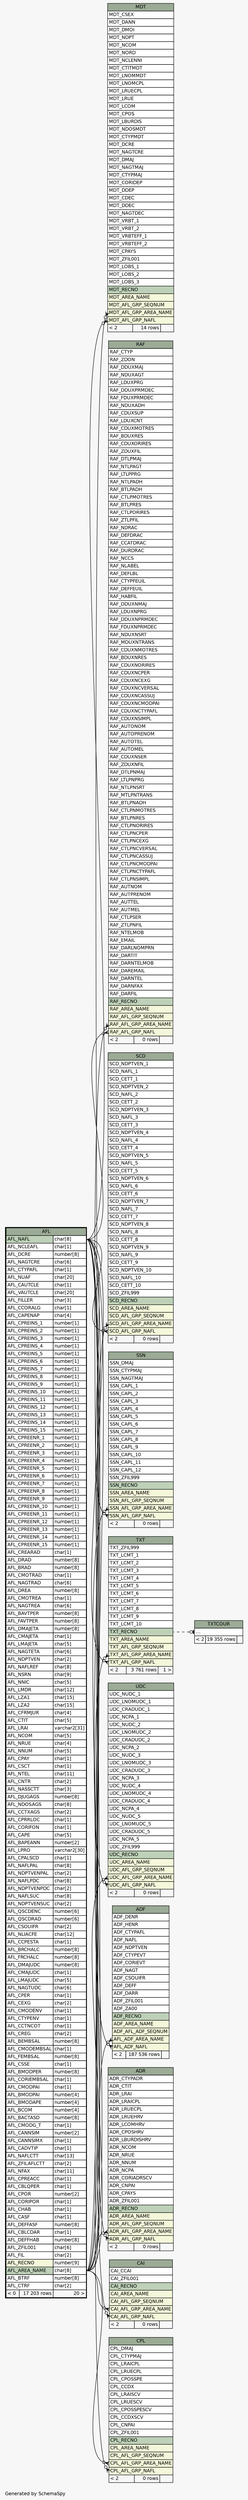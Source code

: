 // dot 2.38.0 on Windows 7 6.1
// SchemaSpy rev 590
digraph "impliedTwoDegreesRelationshipsDiagram" {
  graph [
    rankdir="RL"
    bgcolor="#f7f7f7"
    label="\nGenerated by SchemaSpy"
    labeljust="l"
    nodesep="0.18"
    ranksep="0.46"
    fontname="Helvetica"
    fontsize="11"
  ];
  node [
    fontname="Helvetica"
    fontsize="11"
    shape="plaintext"
  ];
  edge [
    arrowsize="0.8"
  ];
  "ADF":"AFL_ADF_AREA_NAME":w -> "AFL":"AFL_AREA_NAME.type":e [arrowhead=none dir=back arrowtail=crowodot];
  "ADF":"AFL_ADF_NAFL":w -> "AFL":"AFL_NAFL.type":e [arrowhead=none dir=back arrowtail=crowodot];
  "ADR":"ADR_AFL_GRP_AREA_NAME":w -> "AFL":"AFL_AREA_NAME.type":e [arrowhead=none dir=back arrowtail=crowodot];
  "ADR":"ADR_AFL_GRP_NAFL":w -> "AFL":"AFL_NAFL.type":e [arrowhead=none dir=back arrowtail=crowodot];
  "CAI":"CAI_AFL_GRP_AREA_NAME":w -> "AFL":"AFL_AREA_NAME.type":e [arrowhead=none dir=back arrowtail=crowodot];
  "CAI":"CAI_AFL_GRP_NAFL":w -> "AFL":"AFL_NAFL.type":e [arrowhead=none dir=back arrowtail=crowodot];
  "CPL":"CPL_AFL_GRP_AREA_NAME":w -> "AFL":"AFL_AREA_NAME.type":e [arrowhead=none dir=back arrowtail=crowodot];
  "CPL":"CPL_AFL_GRP_NAFL":w -> "AFL":"AFL_NAFL.type":e [arrowhead=none dir=back arrowtail=crowodot];
  "MDT":"MDT_AFL_GRP_AREA_NAME":w -> "AFL":"AFL_AREA_NAME.type":e [arrowhead=none dir=back arrowtail=crowodot];
  "MDT":"MDT_AFL_GRP_NAFL":w -> "AFL":"AFL_NAFL.type":e [arrowhead=none dir=back arrowtail=crowodot];
  "RAF":"RAF_AFL_GRP_AREA_NAME":w -> "AFL":"AFL_AREA_NAME.type":e [arrowhead=none dir=back arrowtail=crowodot];
  "RAF":"RAF_AFL_GRP_NAFL":w -> "AFL":"AFL_NAFL.type":e [arrowhead=none dir=back arrowtail=crowodot];
  "SCD":"SCD_AFL_GRP_AREA_NAME":w -> "AFL":"AFL_AREA_NAME.type":e [arrowhead=none dir=back arrowtail=crowodot];
  "SCD":"SCD_AFL_GRP_NAFL":w -> "AFL":"AFL_NAFL.type":e [arrowhead=none dir=back arrowtail=crowodot];
  "SSN":"SSN_AFL_GRP_AREA_NAME":w -> "AFL":"AFL_AREA_NAME.type":e [arrowhead=none dir=back arrowtail=crowodot];
  "SSN":"SSN_AFL_GRP_NAFL":w -> "AFL":"AFL_NAFL.type":e [arrowhead=none dir=back arrowtail=crowodot];
  "TXT":"TXT_AFL_GRP_AREA_NAME":w -> "AFL":"AFL_AREA_NAME.type":e [arrowhead=none dir=back arrowtail=crowodot];
  "TXT":"TXT_AFL_GRP_NAFL":w -> "AFL":"AFL_NAFL.type":e [arrowhead=none dir=back arrowtail=crowodot];
  "TXTCOUR":"elipses":w -> "TXT":"TXT_RECNO":e [arrowhead=none dir=back arrowtail=teeodot style=dashed];
  "UDC":"UDC_AFL_GRP_AREA_NAME":w -> "AFL":"AFL_AREA_NAME.type":e [arrowhead=none dir=back arrowtail=crowodot];
  "UDC":"UDC_AFL_GRP_NAFL":w -> "AFL":"AFL_NAFL.type":e [arrowhead=none dir=back arrowtail=crowodot];
  "ADF" [
    label=<
    <TABLE BORDER="0" CELLBORDER="1" CELLSPACING="0" BGCOLOR="#ffffff">
      <TR><TD COLSPAN="3" BGCOLOR="#9bab96" ALIGN="CENTER">ADF</TD></TR>
      <TR><TD PORT="ADF_DENR" COLSPAN="3" ALIGN="LEFT">ADF_DENR</TD></TR>
      <TR><TD PORT="ADF_HENR" COLSPAN="3" ALIGN="LEFT">ADF_HENR</TD></TR>
      <TR><TD PORT="ADF_CTYPAFL" COLSPAN="3" ALIGN="LEFT">ADF_CTYPAFL</TD></TR>
      <TR><TD PORT="ADF_NAFL" COLSPAN="3" ALIGN="LEFT">ADF_NAFL</TD></TR>
      <TR><TD PORT="ADF_NDPTVEN" COLSPAN="3" ALIGN="LEFT">ADF_NDPTVEN</TD></TR>
      <TR><TD PORT="ADF_CTYPEVT" COLSPAN="3" ALIGN="LEFT">ADF_CTYPEVT</TD></TR>
      <TR><TD PORT="ADF_CORIEVT" COLSPAN="3" ALIGN="LEFT">ADF_CORIEVT</TD></TR>
      <TR><TD PORT="ADF_NAGT" COLSPAN="3" ALIGN="LEFT">ADF_NAGT</TD></TR>
      <TR><TD PORT="ADF_CSOUIFR" COLSPAN="3" ALIGN="LEFT">ADF_CSOUIFR</TD></TR>
      <TR><TD PORT="ADF_DEFF" COLSPAN="3" ALIGN="LEFT">ADF_DEFF</TD></TR>
      <TR><TD PORT="ADF_DARR" COLSPAN="3" ALIGN="LEFT">ADF_DARR</TD></TR>
      <TR><TD PORT="ADF_ZFIL001" COLSPAN="3" ALIGN="LEFT">ADF_ZFIL001</TD></TR>
      <TR><TD PORT="ADF_ZA00" COLSPAN="3" ALIGN="LEFT">ADF_ZA00</TD></TR>
      <TR><TD PORT="ADF_RECNO" COLSPAN="3" BGCOLOR="#bed1b8" ALIGN="LEFT">ADF_RECNO</TD></TR>
      <TR><TD PORT="ADF_AREA_NAME" COLSPAN="3" BGCOLOR="#f4f7da" ALIGN="LEFT">ADF_AREA_NAME</TD></TR>
      <TR><TD PORT="ADF_AFL_ADF_SEQNUM" COLSPAN="3" BGCOLOR="#f4f7da" ALIGN="LEFT">ADF_AFL_ADF_SEQNUM</TD></TR>
      <TR><TD PORT="AFL_ADF_AREA_NAME" COLSPAN="3" BGCOLOR="#f4f7da" ALIGN="LEFT">AFL_ADF_AREA_NAME</TD></TR>
      <TR><TD PORT="AFL_ADF_NAFL" COLSPAN="3" BGCOLOR="#f4f7da" ALIGN="LEFT">AFL_ADF_NAFL</TD></TR>
      <TR><TD ALIGN="LEFT" BGCOLOR="#f7f7f7">&lt; 2</TD><TD ALIGN="RIGHT" BGCOLOR="#f7f7f7">187 536 rows</TD><TD ALIGN="RIGHT" BGCOLOR="#f7f7f7">  </TD></TR>
    </TABLE>>
    URL="ADF.html"
    tooltip="ADF"
  ];
  "ADR" [
    label=<
    <TABLE BORDER="0" CELLBORDER="1" CELLSPACING="0" BGCOLOR="#ffffff">
      <TR><TD COLSPAN="3" BGCOLOR="#9bab96" ALIGN="CENTER">ADR</TD></TR>
      <TR><TD PORT="ADR_CTYPADR" COLSPAN="3" ALIGN="LEFT">ADR_CTYPADR</TD></TR>
      <TR><TD PORT="ADR_CTIT" COLSPAN="3" ALIGN="LEFT">ADR_CTIT</TD></TR>
      <TR><TD PORT="ADR_LRAI" COLSPAN="3" ALIGN="LEFT">ADR_LRAI</TD></TR>
      <TR><TD PORT="ADR_LRAICPL" COLSPAN="3" ALIGN="LEFT">ADR_LRAICPL</TD></TR>
      <TR><TD PORT="ADR_LRUECPL" COLSPAN="3" ALIGN="LEFT">ADR_LRUECPL</TD></TR>
      <TR><TD PORT="ADR_LRUEHRV" COLSPAN="3" ALIGN="LEFT">ADR_LRUEHRV</TD></TR>
      <TR><TD PORT="ADR_LCOMHRV" COLSPAN="3" ALIGN="LEFT">ADR_LCOMHRV</TD></TR>
      <TR><TD PORT="ADR_CPOSHRV" COLSPAN="3" ALIGN="LEFT">ADR_CPOSHRV</TD></TR>
      <TR><TD PORT="ADR_LBURDISHRV" COLSPAN="3" ALIGN="LEFT">ADR_LBURDISHRV</TD></TR>
      <TR><TD PORT="ADR_NCOM" COLSPAN="3" ALIGN="LEFT">ADR_NCOM</TD></TR>
      <TR><TD PORT="ADR_NRUE" COLSPAN="3" ALIGN="LEFT">ADR_NRUE</TD></TR>
      <TR><TD PORT="ADR_NNUM" COLSPAN="3" ALIGN="LEFT">ADR_NNUM</TD></TR>
      <TR><TD PORT="ADR_NCPA" COLSPAN="3" ALIGN="LEFT">ADR_NCPA</TD></TR>
      <TR><TD PORT="ADR_CORIADRSCV" COLSPAN="3" ALIGN="LEFT">ADR_CORIADRSCV</TD></TR>
      <TR><TD PORT="ADR_CNPAI" COLSPAN="3" ALIGN="LEFT">ADR_CNPAI</TD></TR>
      <TR><TD PORT="ADR_CPAYS" COLSPAN="3" ALIGN="LEFT">ADR_CPAYS</TD></TR>
      <TR><TD PORT="ADR_ZFIL001" COLSPAN="3" ALIGN="LEFT">ADR_ZFIL001</TD></TR>
      <TR><TD PORT="ADR_RECNO" COLSPAN="3" BGCOLOR="#bed1b8" ALIGN="LEFT">ADR_RECNO</TD></TR>
      <TR><TD PORT="ADR_AREA_NAME" COLSPAN="3" BGCOLOR="#f4f7da" ALIGN="LEFT">ADR_AREA_NAME</TD></TR>
      <TR><TD PORT="ADR_AFL_GRP_SEQNUM" COLSPAN="3" BGCOLOR="#f4f7da" ALIGN="LEFT">ADR_AFL_GRP_SEQNUM</TD></TR>
      <TR><TD PORT="ADR_AFL_GRP_AREA_NAME" COLSPAN="3" BGCOLOR="#f4f7da" ALIGN="LEFT">ADR_AFL_GRP_AREA_NAME</TD></TR>
      <TR><TD PORT="ADR_AFL_GRP_NAFL" COLSPAN="3" BGCOLOR="#f4f7da" ALIGN="LEFT">ADR_AFL_GRP_NAFL</TD></TR>
      <TR><TD ALIGN="LEFT" BGCOLOR="#f7f7f7">&lt; 2</TD><TD ALIGN="RIGHT" BGCOLOR="#f7f7f7">0 rows</TD><TD ALIGN="RIGHT" BGCOLOR="#f7f7f7">  </TD></TR>
    </TABLE>>
    URL="ADR.html"
    tooltip="ADR"
  ];
  "AFL" [
    label=<
    <TABLE BORDER="2" CELLBORDER="1" CELLSPACING="0" BGCOLOR="#ffffff">
      <TR><TD COLSPAN="3" BGCOLOR="#9bab96" ALIGN="CENTER">AFL</TD></TR>
      <TR><TD PORT="AFL_NAFL" COLSPAN="2" BGCOLOR="#bed1b8" ALIGN="LEFT">AFL_NAFL</TD><TD PORT="AFL_NAFL.type" ALIGN="LEFT">char[8]</TD></TR>
      <TR><TD PORT="AFL_NCLEAFL" COLSPAN="2" ALIGN="LEFT">AFL_NCLEAFL</TD><TD PORT="AFL_NCLEAFL.type" ALIGN="LEFT">char[1]</TD></TR>
      <TR><TD PORT="AFL_DCRE" COLSPAN="2" ALIGN="LEFT">AFL_DCRE</TD><TD PORT="AFL_DCRE.type" ALIGN="LEFT">number[8]</TD></TR>
      <TR><TD PORT="AFL_NAGTCRE" COLSPAN="2" ALIGN="LEFT">AFL_NAGTCRE</TD><TD PORT="AFL_NAGTCRE.type" ALIGN="LEFT">char[6]</TD></TR>
      <TR><TD PORT="AFL_CTYPAFL" COLSPAN="2" ALIGN="LEFT">AFL_CTYPAFL</TD><TD PORT="AFL_CTYPAFL.type" ALIGN="LEFT">char[1]</TD></TR>
      <TR><TD PORT="AFL_NUAF" COLSPAN="2" ALIGN="LEFT">AFL_NUAF</TD><TD PORT="AFL_NUAF.type" ALIGN="LEFT">char[20]</TD></TR>
      <TR><TD PORT="AFL_CAUTCLE" COLSPAN="2" ALIGN="LEFT">AFL_CAUTCLE</TD><TD PORT="AFL_CAUTCLE.type" ALIGN="LEFT">char[1]</TD></TR>
      <TR><TD PORT="AFL_VAUTCLE" COLSPAN="2" ALIGN="LEFT">AFL_VAUTCLE</TD><TD PORT="AFL_VAUTCLE.type" ALIGN="LEFT">char[20]</TD></TR>
      <TR><TD PORT="AFL_FILLER" COLSPAN="2" ALIGN="LEFT">AFL_FILLER</TD><TD PORT="AFL_FILLER.type" ALIGN="LEFT">char[3]</TD></TR>
      <TR><TD PORT="AFL_CCORALG" COLSPAN="2" ALIGN="LEFT">AFL_CCORALG</TD><TD PORT="AFL_CCORALG.type" ALIGN="LEFT">char[1]</TD></TR>
      <TR><TD PORT="AFL_CAPENAP" COLSPAN="2" ALIGN="LEFT">AFL_CAPENAP</TD><TD PORT="AFL_CAPENAP.type" ALIGN="LEFT">char[4]</TD></TR>
      <TR><TD PORT="AFL_CPREINS_1" COLSPAN="2" ALIGN="LEFT">AFL_CPREINS_1</TD><TD PORT="AFL_CPREINS_1.type" ALIGN="LEFT">number[1]</TD></TR>
      <TR><TD PORT="AFL_CPREINS_2" COLSPAN="2" ALIGN="LEFT">AFL_CPREINS_2</TD><TD PORT="AFL_CPREINS_2.type" ALIGN="LEFT">number[1]</TD></TR>
      <TR><TD PORT="AFL_CPREINS_3" COLSPAN="2" ALIGN="LEFT">AFL_CPREINS_3</TD><TD PORT="AFL_CPREINS_3.type" ALIGN="LEFT">number[1]</TD></TR>
      <TR><TD PORT="AFL_CPREINS_4" COLSPAN="2" ALIGN="LEFT">AFL_CPREINS_4</TD><TD PORT="AFL_CPREINS_4.type" ALIGN="LEFT">number[1]</TD></TR>
      <TR><TD PORT="AFL_CPREINS_5" COLSPAN="2" ALIGN="LEFT">AFL_CPREINS_5</TD><TD PORT="AFL_CPREINS_5.type" ALIGN="LEFT">number[1]</TD></TR>
      <TR><TD PORT="AFL_CPREINS_6" COLSPAN="2" ALIGN="LEFT">AFL_CPREINS_6</TD><TD PORT="AFL_CPREINS_6.type" ALIGN="LEFT">number[1]</TD></TR>
      <TR><TD PORT="AFL_CPREINS_7" COLSPAN="2" ALIGN="LEFT">AFL_CPREINS_7</TD><TD PORT="AFL_CPREINS_7.type" ALIGN="LEFT">number[1]</TD></TR>
      <TR><TD PORT="AFL_CPREINS_8" COLSPAN="2" ALIGN="LEFT">AFL_CPREINS_8</TD><TD PORT="AFL_CPREINS_8.type" ALIGN="LEFT">number[1]</TD></TR>
      <TR><TD PORT="AFL_CPREINS_9" COLSPAN="2" ALIGN="LEFT">AFL_CPREINS_9</TD><TD PORT="AFL_CPREINS_9.type" ALIGN="LEFT">number[1]</TD></TR>
      <TR><TD PORT="AFL_CPREINS_10" COLSPAN="2" ALIGN="LEFT">AFL_CPREINS_10</TD><TD PORT="AFL_CPREINS_10.type" ALIGN="LEFT">number[1]</TD></TR>
      <TR><TD PORT="AFL_CPREINS_11" COLSPAN="2" ALIGN="LEFT">AFL_CPREINS_11</TD><TD PORT="AFL_CPREINS_11.type" ALIGN="LEFT">number[1]</TD></TR>
      <TR><TD PORT="AFL_CPREINS_12" COLSPAN="2" ALIGN="LEFT">AFL_CPREINS_12</TD><TD PORT="AFL_CPREINS_12.type" ALIGN="LEFT">number[1]</TD></TR>
      <TR><TD PORT="AFL_CPREINS_13" COLSPAN="2" ALIGN="LEFT">AFL_CPREINS_13</TD><TD PORT="AFL_CPREINS_13.type" ALIGN="LEFT">number[1]</TD></TR>
      <TR><TD PORT="AFL_CPREINS_14" COLSPAN="2" ALIGN="LEFT">AFL_CPREINS_14</TD><TD PORT="AFL_CPREINS_14.type" ALIGN="LEFT">number[1]</TD></TR>
      <TR><TD PORT="AFL_CPREINS_15" COLSPAN="2" ALIGN="LEFT">AFL_CPREINS_15</TD><TD PORT="AFL_CPREINS_15.type" ALIGN="LEFT">number[1]</TD></TR>
      <TR><TD PORT="AFL_CPREENR_1" COLSPAN="2" ALIGN="LEFT">AFL_CPREENR_1</TD><TD PORT="AFL_CPREENR_1.type" ALIGN="LEFT">number[1]</TD></TR>
      <TR><TD PORT="AFL_CPREENR_2" COLSPAN="2" ALIGN="LEFT">AFL_CPREENR_2</TD><TD PORT="AFL_CPREENR_2.type" ALIGN="LEFT">number[1]</TD></TR>
      <TR><TD PORT="AFL_CPREENR_3" COLSPAN="2" ALIGN="LEFT">AFL_CPREENR_3</TD><TD PORT="AFL_CPREENR_3.type" ALIGN="LEFT">number[1]</TD></TR>
      <TR><TD PORT="AFL_CPREENR_4" COLSPAN="2" ALIGN="LEFT">AFL_CPREENR_4</TD><TD PORT="AFL_CPREENR_4.type" ALIGN="LEFT">number[1]</TD></TR>
      <TR><TD PORT="AFL_CPREENR_5" COLSPAN="2" ALIGN="LEFT">AFL_CPREENR_5</TD><TD PORT="AFL_CPREENR_5.type" ALIGN="LEFT">number[1]</TD></TR>
      <TR><TD PORT="AFL_CPREENR_6" COLSPAN="2" ALIGN="LEFT">AFL_CPREENR_6</TD><TD PORT="AFL_CPREENR_6.type" ALIGN="LEFT">number[1]</TD></TR>
      <TR><TD PORT="AFL_CPREENR_7" COLSPAN="2" ALIGN="LEFT">AFL_CPREENR_7</TD><TD PORT="AFL_CPREENR_7.type" ALIGN="LEFT">number[1]</TD></TR>
      <TR><TD PORT="AFL_CPREENR_8" COLSPAN="2" ALIGN="LEFT">AFL_CPREENR_8</TD><TD PORT="AFL_CPREENR_8.type" ALIGN="LEFT">number[1]</TD></TR>
      <TR><TD PORT="AFL_CPREENR_9" COLSPAN="2" ALIGN="LEFT">AFL_CPREENR_9</TD><TD PORT="AFL_CPREENR_9.type" ALIGN="LEFT">number[1]</TD></TR>
      <TR><TD PORT="AFL_CPREENR_10" COLSPAN="2" ALIGN="LEFT">AFL_CPREENR_10</TD><TD PORT="AFL_CPREENR_10.type" ALIGN="LEFT">number[1]</TD></TR>
      <TR><TD PORT="AFL_CPREENR_11" COLSPAN="2" ALIGN="LEFT">AFL_CPREENR_11</TD><TD PORT="AFL_CPREENR_11.type" ALIGN="LEFT">number[1]</TD></TR>
      <TR><TD PORT="AFL_CPREENR_12" COLSPAN="2" ALIGN="LEFT">AFL_CPREENR_12</TD><TD PORT="AFL_CPREENR_12.type" ALIGN="LEFT">number[1]</TD></TR>
      <TR><TD PORT="AFL_CPREENR_13" COLSPAN="2" ALIGN="LEFT">AFL_CPREENR_13</TD><TD PORT="AFL_CPREENR_13.type" ALIGN="LEFT">number[1]</TD></TR>
      <TR><TD PORT="AFL_CPREENR_14" COLSPAN="2" ALIGN="LEFT">AFL_CPREENR_14</TD><TD PORT="AFL_CPREENR_14.type" ALIGN="LEFT">number[1]</TD></TR>
      <TR><TD PORT="AFL_CPREENR_15" COLSPAN="2" ALIGN="LEFT">AFL_CPREENR_15</TD><TD PORT="AFL_CPREENR_15.type" ALIGN="LEFT">number[1]</TD></TR>
      <TR><TD PORT="AFL_CREARAD" COLSPAN="2" ALIGN="LEFT">AFL_CREARAD</TD><TD PORT="AFL_CREARAD.type" ALIGN="LEFT">char[1]</TD></TR>
      <TR><TD PORT="AFL_DRAD" COLSPAN="2" ALIGN="LEFT">AFL_DRAD</TD><TD PORT="AFL_DRAD.type" ALIGN="LEFT">number[8]</TD></TR>
      <TR><TD PORT="AFL_BRAD" COLSPAN="2" ALIGN="LEFT">AFL_BRAD</TD><TD PORT="AFL_BRAD.type" ALIGN="LEFT">number[8]</TD></TR>
      <TR><TD PORT="AFL_CMOTRAD" COLSPAN="2" ALIGN="LEFT">AFL_CMOTRAD</TD><TD PORT="AFL_CMOTRAD.type" ALIGN="LEFT">char[1]</TD></TR>
      <TR><TD PORT="AFL_NAGTRAD" COLSPAN="2" ALIGN="LEFT">AFL_NAGTRAD</TD><TD PORT="AFL_NAGTRAD.type" ALIGN="LEFT">char[6]</TD></TR>
      <TR><TD PORT="AFL_DREA" COLSPAN="2" ALIGN="LEFT">AFL_DREA</TD><TD PORT="AFL_DREA.type" ALIGN="LEFT">number[8]</TD></TR>
      <TR><TD PORT="AFL_CMOTREA" COLSPAN="2" ALIGN="LEFT">AFL_CMOTREA</TD><TD PORT="AFL_CMOTREA.type" ALIGN="LEFT">char[1]</TD></TR>
      <TR><TD PORT="AFL_NAGTREA" COLSPAN="2" ALIGN="LEFT">AFL_NAGTREA</TD><TD PORT="AFL_NAGTREA.type" ALIGN="LEFT">char[6]</TD></TR>
      <TR><TD PORT="AFL_BAVTPER" COLSPAN="2" ALIGN="LEFT">AFL_BAVTPER</TD><TD PORT="AFL_BAVTPER.type" ALIGN="LEFT">number[8]</TD></TR>
      <TR><TD PORT="AFL_FAVTPER" COLSPAN="2" ALIGN="LEFT">AFL_FAVTPER</TD><TD PORT="AFL_FAVTPER.type" ALIGN="LEFT">number[8]</TD></TR>
      <TR><TD PORT="AFL_DMAJETA" COLSPAN="2" ALIGN="LEFT">AFL_DMAJETA</TD><TD PORT="AFL_DMAJETA.type" ALIGN="LEFT">number[8]</TD></TR>
      <TR><TD PORT="AFL_CMAJETA" COLSPAN="2" ALIGN="LEFT">AFL_CMAJETA</TD><TD PORT="AFL_CMAJETA.type" ALIGN="LEFT">char[1]</TD></TR>
      <TR><TD PORT="AFL_LMAJETA" COLSPAN="2" ALIGN="LEFT">AFL_LMAJETA</TD><TD PORT="AFL_LMAJETA.type" ALIGN="LEFT">char[5]</TD></TR>
      <TR><TD PORT="AFL_NAGTETA" COLSPAN="2" ALIGN="LEFT">AFL_NAGTETA</TD><TD PORT="AFL_NAGTETA.type" ALIGN="LEFT">char[6]</TD></TR>
      <TR><TD PORT="AFL_NDPTVEN" COLSPAN="2" ALIGN="LEFT">AFL_NDPTVEN</TD><TD PORT="AFL_NDPTVEN.type" ALIGN="LEFT">char[2]</TD></TR>
      <TR><TD PORT="AFL_NAFLREF" COLSPAN="2" ALIGN="LEFT">AFL_NAFLREF</TD><TD PORT="AFL_NAFLREF.type" ALIGN="LEFT">char[8]</TD></TR>
      <TR><TD PORT="AFL_NSRN" COLSPAN="2" ALIGN="LEFT">AFL_NSRN</TD><TD PORT="AFL_NSRN.type" ALIGN="LEFT">char[9]</TD></TR>
      <TR><TD PORT="AFL_NNIC" COLSPAN="2" ALIGN="LEFT">AFL_NNIC</TD><TD PORT="AFL_NNIC.type" ALIGN="LEFT">char[5]</TD></TR>
      <TR><TD PORT="AFL_LMDR" COLSPAN="2" ALIGN="LEFT">AFL_LMDR</TD><TD PORT="AFL_LMDR.type" ALIGN="LEFT">char[12]</TD></TR>
      <TR><TD PORT="AFL_LZA1" COLSPAN="2" ALIGN="LEFT">AFL_LZA1</TD><TD PORT="AFL_LZA1.type" ALIGN="LEFT">char[15]</TD></TR>
      <TR><TD PORT="AFL_LZA2" COLSPAN="2" ALIGN="LEFT">AFL_LZA2</TD><TD PORT="AFL_LZA2.type" ALIGN="LEFT">char[15]</TD></TR>
      <TR><TD PORT="AFL_CFRMJUR" COLSPAN="2" ALIGN="LEFT">AFL_CFRMJUR</TD><TD PORT="AFL_CFRMJUR.type" ALIGN="LEFT">char[4]</TD></TR>
      <TR><TD PORT="AFL_CTIT" COLSPAN="2" ALIGN="LEFT">AFL_CTIT</TD><TD PORT="AFL_CTIT.type" ALIGN="LEFT">char[5]</TD></TR>
      <TR><TD PORT="AFL_LRAI" COLSPAN="2" ALIGN="LEFT">AFL_LRAI</TD><TD PORT="AFL_LRAI.type" ALIGN="LEFT">varchar2[31]</TD></TR>
      <TR><TD PORT="AFL_NCOM" COLSPAN="2" ALIGN="LEFT">AFL_NCOM</TD><TD PORT="AFL_NCOM.type" ALIGN="LEFT">char[5]</TD></TR>
      <TR><TD PORT="AFL_NRUE" COLSPAN="2" ALIGN="LEFT">AFL_NRUE</TD><TD PORT="AFL_NRUE.type" ALIGN="LEFT">char[4]</TD></TR>
      <TR><TD PORT="AFL_NNUM" COLSPAN="2" ALIGN="LEFT">AFL_NNUM</TD><TD PORT="AFL_NNUM.type" ALIGN="LEFT">char[5]</TD></TR>
      <TR><TD PORT="AFL_CPAY" COLSPAN="2" ALIGN="LEFT">AFL_CPAY</TD><TD PORT="AFL_CPAY.type" ALIGN="LEFT">char[1]</TD></TR>
      <TR><TD PORT="AFL_CSCT" COLSPAN="2" ALIGN="LEFT">AFL_CSCT</TD><TD PORT="AFL_CSCT.type" ALIGN="LEFT">char[1]</TD></TR>
      <TR><TD PORT="AFL_NTEL" COLSPAN="2" ALIGN="LEFT">AFL_NTEL</TD><TD PORT="AFL_NTEL.type" ALIGN="LEFT">char[11]</TD></TR>
      <TR><TD PORT="AFL_CNTR" COLSPAN="2" ALIGN="LEFT">AFL_CNTR</TD><TD PORT="AFL_CNTR.type" ALIGN="LEFT">char[2]</TD></TR>
      <TR><TD PORT="AFL_NASSCTT" COLSPAN="2" ALIGN="LEFT">AFL_NASSCTT</TD><TD PORT="AFL_NASSCTT.type" ALIGN="LEFT">char[3]</TD></TR>
      <TR><TD PORT="AFL_DJUGAGS" COLSPAN="2" ALIGN="LEFT">AFL_DJUGAGS</TD><TD PORT="AFL_DJUGAGS.type" ALIGN="LEFT">number[8]</TD></TR>
      <TR><TD PORT="AFL_NDOSAGS" COLSPAN="2" ALIGN="LEFT">AFL_NDOSAGS</TD><TD PORT="AFL_NDOSAGS.type" ALIGN="LEFT">char[8]</TD></TR>
      <TR><TD PORT="AFL_CCTXAGS" COLSPAN="2" ALIGN="LEFT">AFL_CCTXAGS</TD><TD PORT="AFL_CCTXAGS.type" ALIGN="LEFT">char[2]</TD></TR>
      <TR><TD PORT="AFL_CPRRLOC" COLSPAN="2" ALIGN="LEFT">AFL_CPRRLOC</TD><TD PORT="AFL_CPRRLOC.type" ALIGN="LEFT">char[1]</TD></TR>
      <TR><TD PORT="AFL_CORIFON" COLSPAN="2" ALIGN="LEFT">AFL_CORIFON</TD><TD PORT="AFL_CORIFON.type" ALIGN="LEFT">char[1]</TD></TR>
      <TR><TD PORT="AFL_CAPE" COLSPAN="2" ALIGN="LEFT">AFL_CAPE</TD><TD PORT="AFL_CAPE.type" ALIGN="LEFT">char[5]</TD></TR>
      <TR><TD PORT="AFL_BAPEANN" COLSPAN="2" ALIGN="LEFT">AFL_BAPEANN</TD><TD PORT="AFL_BAPEANN.type" ALIGN="LEFT">number[2]</TD></TR>
      <TR><TD PORT="AFL_LPRO" COLSPAN="2" ALIGN="LEFT">AFL_LPRO</TD><TD PORT="AFL_LPRO.type" ALIGN="LEFT">varchar2[30]</TD></TR>
      <TR><TD PORT="AFL_CPALSCD" COLSPAN="2" ALIGN="LEFT">AFL_CPALSCD</TD><TD PORT="AFL_CPALSCD.type" ALIGN="LEFT">char[1]</TD></TR>
      <TR><TD PORT="AFL_NAFLPAL" COLSPAN="2" ALIGN="LEFT">AFL_NAFLPAL</TD><TD PORT="AFL_NAFLPAL.type" ALIGN="LEFT">char[8]</TD></TR>
      <TR><TD PORT="AFL_NDPTVENPAL" COLSPAN="2" ALIGN="LEFT">AFL_NDPTVENPAL</TD><TD PORT="AFL_NDPTVENPAL.type" ALIGN="LEFT">char[2]</TD></TR>
      <TR><TD PORT="AFL_NAFLPDC" COLSPAN="2" ALIGN="LEFT">AFL_NAFLPDC</TD><TD PORT="AFL_NAFLPDC.type" ALIGN="LEFT">char[8]</TD></TR>
      <TR><TD PORT="AFL_NDPTVENPDC" COLSPAN="2" ALIGN="LEFT">AFL_NDPTVENPDC</TD><TD PORT="AFL_NDPTVENPDC.type" ALIGN="LEFT">char[2]</TD></TR>
      <TR><TD PORT="AFL_NAFLSUC" COLSPAN="2" ALIGN="LEFT">AFL_NAFLSUC</TD><TD PORT="AFL_NAFLSUC.type" ALIGN="LEFT">char[8]</TD></TR>
      <TR><TD PORT="AFL_NDPTVENSUC" COLSPAN="2" ALIGN="LEFT">AFL_NDPTVENSUC</TD><TD PORT="AFL_NDPTVENSUC.type" ALIGN="LEFT">char[2]</TD></TR>
      <TR><TD PORT="AFL_QSCDENC" COLSPAN="2" ALIGN="LEFT">AFL_QSCDENC</TD><TD PORT="AFL_QSCDENC.type" ALIGN="LEFT">number[6]</TD></TR>
      <TR><TD PORT="AFL_QSCDRAD" COLSPAN="2" ALIGN="LEFT">AFL_QSCDRAD</TD><TD PORT="AFL_QSCDRAD.type" ALIGN="LEFT">number[6]</TD></TR>
      <TR><TD PORT="AFL_CSOUIFR" COLSPAN="2" ALIGN="LEFT">AFL_CSOUIFR</TD><TD PORT="AFL_CSOUIFR.type" ALIGN="LEFT">char[2]</TD></TR>
      <TR><TD PORT="AFL_NLIACFE" COLSPAN="2" ALIGN="LEFT">AFL_NLIACFE</TD><TD PORT="AFL_NLIACFE.type" ALIGN="LEFT">char[12]</TD></TR>
      <TR><TD PORT="AFL_CCPESTA" COLSPAN="2" ALIGN="LEFT">AFL_CCPESTA</TD><TD PORT="AFL_CCPESTA.type" ALIGN="LEFT">char[1]</TD></TR>
      <TR><TD PORT="AFL_BRCHALC" COLSPAN="2" ALIGN="LEFT">AFL_BRCHALC</TD><TD PORT="AFL_BRCHALC.type" ALIGN="LEFT">number[8]</TD></TR>
      <TR><TD PORT="AFL_FRCHALC" COLSPAN="2" ALIGN="LEFT">AFL_FRCHALC</TD><TD PORT="AFL_FRCHALC.type" ALIGN="LEFT">number[8]</TD></TR>
      <TR><TD PORT="AFL_DMAJUDC" COLSPAN="2" ALIGN="LEFT">AFL_DMAJUDC</TD><TD PORT="AFL_DMAJUDC.type" ALIGN="LEFT">number[8]</TD></TR>
      <TR><TD PORT="AFL_CMAJUDC" COLSPAN="2" ALIGN="LEFT">AFL_CMAJUDC</TD><TD PORT="AFL_CMAJUDC.type" ALIGN="LEFT">char[1]</TD></TR>
      <TR><TD PORT="AFL_LMAJUDC" COLSPAN="2" ALIGN="LEFT">AFL_LMAJUDC</TD><TD PORT="AFL_LMAJUDC.type" ALIGN="LEFT">char[5]</TD></TR>
      <TR><TD PORT="AFL_NAGTUDC" COLSPAN="2" ALIGN="LEFT">AFL_NAGTUDC</TD><TD PORT="AFL_NAGTUDC.type" ALIGN="LEFT">char[6]</TD></TR>
      <TR><TD PORT="AFL_CPER" COLSPAN="2" ALIGN="LEFT">AFL_CPER</TD><TD PORT="AFL_CPER.type" ALIGN="LEFT">char[1]</TD></TR>
      <TR><TD PORT="AFL_CEXG" COLSPAN="2" ALIGN="LEFT">AFL_CEXG</TD><TD PORT="AFL_CEXG.type" ALIGN="LEFT">char[2]</TD></TR>
      <TR><TD PORT="AFL_CMODENV" COLSPAN="2" ALIGN="LEFT">AFL_CMODENV</TD><TD PORT="AFL_CMODENV.type" ALIGN="LEFT">char[1]</TD></TR>
      <TR><TD PORT="AFL_CTYPENV" COLSPAN="2" ALIGN="LEFT">AFL_CTYPENV</TD><TD PORT="AFL_CTYPENV.type" ALIGN="LEFT">char[1]</TD></TR>
      <TR><TD PORT="AFL_CCTNCOT" COLSPAN="2" ALIGN="LEFT">AFL_CCTNCOT</TD><TD PORT="AFL_CCTNCOT.type" ALIGN="LEFT">char[1]</TD></TR>
      <TR><TD PORT="AFL_CREG" COLSPAN="2" ALIGN="LEFT">AFL_CREG</TD><TD PORT="AFL_CREG.type" ALIGN="LEFT">char[2]</TD></TR>
      <TR><TD PORT="AFL_BEMBSAL" COLSPAN="2" ALIGN="LEFT">AFL_BEMBSAL</TD><TD PORT="AFL_BEMBSAL.type" ALIGN="LEFT">number[8]</TD></TR>
      <TR><TD PORT="AFL_CMODEMBSAL" COLSPAN="2" ALIGN="LEFT">AFL_CMODEMBSAL</TD><TD PORT="AFL_CMODEMBSAL.type" ALIGN="LEFT">char[1]</TD></TR>
      <TR><TD PORT="AFL_FEMBSAL" COLSPAN="2" ALIGN="LEFT">AFL_FEMBSAL</TD><TD PORT="AFL_FEMBSAL.type" ALIGN="LEFT">number[8]</TD></TR>
      <TR><TD PORT="AFL_CSSE" COLSPAN="2" ALIGN="LEFT">AFL_CSSE</TD><TD PORT="AFL_CSSE.type" ALIGN="LEFT">char[1]</TD></TR>
      <TR><TD PORT="AFL_BMODPER" COLSPAN="2" ALIGN="LEFT">AFL_BMODPER</TD><TD PORT="AFL_BMODPER.type" ALIGN="LEFT">number[8]</TD></TR>
      <TR><TD PORT="AFL_CORIEMBSAL" COLSPAN="2" ALIGN="LEFT">AFL_CORIEMBSAL</TD><TD PORT="AFL_CORIEMBSAL.type" ALIGN="LEFT">char[1]</TD></TR>
      <TR><TD PORT="AFL_CMODPAI" COLSPAN="2" ALIGN="LEFT">AFL_CMODPAI</TD><TD PORT="AFL_CMODPAI.type" ALIGN="LEFT">char[1]</TD></TR>
      <TR><TD PORT="AFL_BMODPAI" COLSPAN="2" ALIGN="LEFT">AFL_BMODPAI</TD><TD PORT="AFL_BMODPAI.type" ALIGN="LEFT">number[4]</TD></TR>
      <TR><TD PORT="AFL_BMODAPE" COLSPAN="2" ALIGN="LEFT">AFL_BMODAPE</TD><TD PORT="AFL_BMODAPE.type" ALIGN="LEFT">number[4]</TD></TR>
      <TR><TD PORT="AFL_BCOM" COLSPAN="2" ALIGN="LEFT">AFL_BCOM</TD><TD PORT="AFL_BCOM.type" ALIGN="LEFT">number[4]</TD></TR>
      <TR><TD PORT="AFL_BACTASD" COLSPAN="2" ALIGN="LEFT">AFL_BACTASD</TD><TD PORT="AFL_BACTASD.type" ALIGN="LEFT">number[8]</TD></TR>
      <TR><TD PORT="AFL_CMODG_T" COLSPAN="2" ALIGN="LEFT">AFL_CMODG_T</TD><TD PORT="AFL_CMODG_T.type" ALIGN="LEFT">char[1]</TD></TR>
      <TR><TD PORT="AFL_CANNSIM" COLSPAN="2" ALIGN="LEFT">AFL_CANNSIM</TD><TD PORT="AFL_CANNSIM.type" ALIGN="LEFT">number[2]</TD></TR>
      <TR><TD PORT="AFL_CANNSIMX" COLSPAN="2" ALIGN="LEFT">AFL_CANNSIMX</TD><TD PORT="AFL_CANNSIMX.type" ALIGN="LEFT">char[1]</TD></TR>
      <TR><TD PORT="AFL_CADVTIP" COLSPAN="2" ALIGN="LEFT">AFL_CADVTIP</TD><TD PORT="AFL_CADVTIP.type" ALIGN="LEFT">char[1]</TD></TR>
      <TR><TD PORT="AFL_NAFLCTT" COLSPAN="2" ALIGN="LEFT">AFL_NAFLCTT</TD><TD PORT="AFL_NAFLCTT.type" ALIGN="LEFT">char[13]</TD></TR>
      <TR><TD PORT="AFL_ZFILAFLCTT" COLSPAN="2" ALIGN="LEFT">AFL_ZFILAFLCTT</TD><TD PORT="AFL_ZFILAFLCTT.type" ALIGN="LEFT">char[2]</TD></TR>
      <TR><TD PORT="AFL_NFAX" COLSPAN="2" ALIGN="LEFT">AFL_NFAX</TD><TD PORT="AFL_NFAX.type" ALIGN="LEFT">char[11]</TD></TR>
      <TR><TD PORT="AFL_CPREACC" COLSPAN="2" ALIGN="LEFT">AFL_CPREACC</TD><TD PORT="AFL_CPREACC.type" ALIGN="LEFT">char[1]</TD></TR>
      <TR><TD PORT="AFL_CBLQPER" COLSPAN="2" ALIGN="LEFT">AFL_CBLQPER</TD><TD PORT="AFL_CBLQPER.type" ALIGN="LEFT">char[1]</TD></TR>
      <TR><TD PORT="AFL_CPOR" COLSPAN="2" ALIGN="LEFT">AFL_CPOR</TD><TD PORT="AFL_CPOR.type" ALIGN="LEFT">number[2]</TD></TR>
      <TR><TD PORT="AFL_CORIPOR" COLSPAN="2" ALIGN="LEFT">AFL_CORIPOR</TD><TD PORT="AFL_CORIPOR.type" ALIGN="LEFT">char[1]</TD></TR>
      <TR><TD PORT="AFL_CHAB" COLSPAN="2" ALIGN="LEFT">AFL_CHAB</TD><TD PORT="AFL_CHAB.type" ALIGN="LEFT">char[1]</TD></TR>
      <TR><TD PORT="AFL_CASF" COLSPAN="2" ALIGN="LEFT">AFL_CASF</TD><TD PORT="AFL_CASF.type" ALIGN="LEFT">char[1]</TD></TR>
      <TR><TD PORT="AFL_DEFFASF" COLSPAN="2" ALIGN="LEFT">AFL_DEFFASF</TD><TD PORT="AFL_DEFFASF.type" ALIGN="LEFT">number[8]</TD></TR>
      <TR><TD PORT="AFL_CBLCDAR" COLSPAN="2" ALIGN="LEFT">AFL_CBLCDAR</TD><TD PORT="AFL_CBLCDAR.type" ALIGN="LEFT">char[1]</TD></TR>
      <TR><TD PORT="AFL_DEFFHAB" COLSPAN="2" ALIGN="LEFT">AFL_DEFFHAB</TD><TD PORT="AFL_DEFFHAB.type" ALIGN="LEFT">number[8]</TD></TR>
      <TR><TD PORT="AFL_ZFIL001" COLSPAN="2" ALIGN="LEFT">AFL_ZFIL001</TD><TD PORT="AFL_ZFIL001.type" ALIGN="LEFT">char[6]</TD></TR>
      <TR><TD PORT="AFL_FIL" COLSPAN="2" ALIGN="LEFT">AFL_FIL</TD><TD PORT="AFL_FIL.type" ALIGN="LEFT">char[2]</TD></TR>
      <TR><TD PORT="AFL_RECNO" COLSPAN="2" BGCOLOR="#f4f7da" ALIGN="LEFT">AFL_RECNO</TD><TD PORT="AFL_RECNO.type" ALIGN="LEFT">number[9]</TD></TR>
      <TR><TD PORT="AFL_AREA_NAME" COLSPAN="2" BGCOLOR="#bed1b8" ALIGN="LEFT">AFL_AREA_NAME</TD><TD PORT="AFL_AREA_NAME.type" ALIGN="LEFT">char[8]</TD></TR>
      <TR><TD PORT="AFL_BTRF" COLSPAN="2" ALIGN="LEFT">AFL_BTRF</TD><TD PORT="AFL_BTRF.type" ALIGN="LEFT">number[8]</TD></TR>
      <TR><TD PORT="AFL_CTRF" COLSPAN="2" ALIGN="LEFT">AFL_CTRF</TD><TD PORT="AFL_CTRF.type" ALIGN="LEFT">char[2]</TD></TR>
      <TR><TD ALIGN="LEFT" BGCOLOR="#f7f7f7">&lt; 0</TD><TD ALIGN="RIGHT" BGCOLOR="#f7f7f7">17 203 rows</TD><TD ALIGN="RIGHT" BGCOLOR="#f7f7f7">20 &gt;</TD></TR>
    </TABLE>>
    URL="AFL.html"
    tooltip="AFL"
  ];
  "CAI" [
    label=<
    <TABLE BORDER="0" CELLBORDER="1" CELLSPACING="0" BGCOLOR="#ffffff">
      <TR><TD COLSPAN="3" BGCOLOR="#9bab96" ALIGN="CENTER">CAI</TD></TR>
      <TR><TD PORT="CAI_CCAI" COLSPAN="3" ALIGN="LEFT">CAI_CCAI</TD></TR>
      <TR><TD PORT="CAI_ZFIL001" COLSPAN="3" ALIGN="LEFT">CAI_ZFIL001</TD></TR>
      <TR><TD PORT="CAI_RECNO" COLSPAN="3" BGCOLOR="#bed1b8" ALIGN="LEFT">CAI_RECNO</TD></TR>
      <TR><TD PORT="CAI_AREA_NAME" COLSPAN="3" BGCOLOR="#f4f7da" ALIGN="LEFT">CAI_AREA_NAME</TD></TR>
      <TR><TD PORT="CAI_AFL_GRP_SEQNUM" COLSPAN="3" BGCOLOR="#f4f7da" ALIGN="LEFT">CAI_AFL_GRP_SEQNUM</TD></TR>
      <TR><TD PORT="CAI_AFL_GRP_AREA_NAME" COLSPAN="3" BGCOLOR="#f4f7da" ALIGN="LEFT">CAI_AFL_GRP_AREA_NAME</TD></TR>
      <TR><TD PORT="CAI_AFL_GRP_NAFL" COLSPAN="3" BGCOLOR="#f4f7da" ALIGN="LEFT">CAI_AFL_GRP_NAFL</TD></TR>
      <TR><TD ALIGN="LEFT" BGCOLOR="#f7f7f7">&lt; 2</TD><TD ALIGN="RIGHT" BGCOLOR="#f7f7f7">0 rows</TD><TD ALIGN="RIGHT" BGCOLOR="#f7f7f7">  </TD></TR>
    </TABLE>>
    URL="CAI.html"
    tooltip="CAI"
  ];
  "CPL" [
    label=<
    <TABLE BORDER="0" CELLBORDER="1" CELLSPACING="0" BGCOLOR="#ffffff">
      <TR><TD COLSPAN="3" BGCOLOR="#9bab96" ALIGN="CENTER">CPL</TD></TR>
      <TR><TD PORT="CPL_DMAJ" COLSPAN="3" ALIGN="LEFT">CPL_DMAJ</TD></TR>
      <TR><TD PORT="CPL_CTYPMAJ" COLSPAN="3" ALIGN="LEFT">CPL_CTYPMAJ</TD></TR>
      <TR><TD PORT="CPL_LRAICPL" COLSPAN="3" ALIGN="LEFT">CPL_LRAICPL</TD></TR>
      <TR><TD PORT="CPL_LRUECPL" COLSPAN="3" ALIGN="LEFT">CPL_LRUECPL</TD></TR>
      <TR><TD PORT="CPL_CPOSSPE" COLSPAN="3" ALIGN="LEFT">CPL_CPOSSPE</TD></TR>
      <TR><TD PORT="CPL_CCDX" COLSPAN="3" ALIGN="LEFT">CPL_CCDX</TD></TR>
      <TR><TD PORT="CPL_LRAISCV" COLSPAN="3" ALIGN="LEFT">CPL_LRAISCV</TD></TR>
      <TR><TD PORT="CPL_LRUESCV" COLSPAN="3" ALIGN="LEFT">CPL_LRUESCV</TD></TR>
      <TR><TD PORT="CPL_CPOSSPESCV" COLSPAN="3" ALIGN="LEFT">CPL_CPOSSPESCV</TD></TR>
      <TR><TD PORT="CPL_CCDXSCV" COLSPAN="3" ALIGN="LEFT">CPL_CCDXSCV</TD></TR>
      <TR><TD PORT="CPL_CNPAI" COLSPAN="3" ALIGN="LEFT">CPL_CNPAI</TD></TR>
      <TR><TD PORT="CPL_ZFIL001" COLSPAN="3" ALIGN="LEFT">CPL_ZFIL001</TD></TR>
      <TR><TD PORT="CPL_RECNO" COLSPAN="3" BGCOLOR="#bed1b8" ALIGN="LEFT">CPL_RECNO</TD></TR>
      <TR><TD PORT="CPL_AREA_NAME" COLSPAN="3" BGCOLOR="#f4f7da" ALIGN="LEFT">CPL_AREA_NAME</TD></TR>
      <TR><TD PORT="CPL_AFL_GRP_SEQNUM" COLSPAN="3" BGCOLOR="#f4f7da" ALIGN="LEFT">CPL_AFL_GRP_SEQNUM</TD></TR>
      <TR><TD PORT="CPL_AFL_GRP_AREA_NAME" COLSPAN="3" BGCOLOR="#f4f7da" ALIGN="LEFT">CPL_AFL_GRP_AREA_NAME</TD></TR>
      <TR><TD PORT="CPL_AFL_GRP_NAFL" COLSPAN="3" BGCOLOR="#f4f7da" ALIGN="LEFT">CPL_AFL_GRP_NAFL</TD></TR>
      <TR><TD ALIGN="LEFT" BGCOLOR="#f7f7f7">&lt; 2</TD><TD ALIGN="RIGHT" BGCOLOR="#f7f7f7">0 rows</TD><TD ALIGN="RIGHT" BGCOLOR="#f7f7f7">  </TD></TR>
    </TABLE>>
    URL="CPL.html"
    tooltip="CPL"
  ];
  "MDT" [
    label=<
    <TABLE BORDER="0" CELLBORDER="1" CELLSPACING="0" BGCOLOR="#ffffff">
      <TR><TD COLSPAN="3" BGCOLOR="#9bab96" ALIGN="CENTER">MDT</TD></TR>
      <TR><TD PORT="MDT_CSEX" COLSPAN="3" ALIGN="LEFT">MDT_CSEX</TD></TR>
      <TR><TD PORT="MDT_DANN" COLSPAN="3" ALIGN="LEFT">MDT_DANN</TD></TR>
      <TR><TD PORT="MDT_DMOI" COLSPAN="3" ALIGN="LEFT">MDT_DMOI</TD></TR>
      <TR><TD PORT="MDT_NDPT" COLSPAN="3" ALIGN="LEFT">MDT_NDPT</TD></TR>
      <TR><TD PORT="MDT_NCOM" COLSPAN="3" ALIGN="LEFT">MDT_NCOM</TD></TR>
      <TR><TD PORT="MDT_NORD" COLSPAN="3" ALIGN="LEFT">MDT_NORD</TD></TR>
      <TR><TD PORT="MDT_NCLENNI" COLSPAN="3" ALIGN="LEFT">MDT_NCLENNI</TD></TR>
      <TR><TD PORT="MDT_CTITMDT" COLSPAN="3" ALIGN="LEFT">MDT_CTITMDT</TD></TR>
      <TR><TD PORT="MDT_LNOMMDT" COLSPAN="3" ALIGN="LEFT">MDT_LNOMMDT</TD></TR>
      <TR><TD PORT="MDT_LNOMCPL" COLSPAN="3" ALIGN="LEFT">MDT_LNOMCPL</TD></TR>
      <TR><TD PORT="MDT_LRUECPL" COLSPAN="3" ALIGN="LEFT">MDT_LRUECPL</TD></TR>
      <TR><TD PORT="MDT_LRUE" COLSPAN="3" ALIGN="LEFT">MDT_LRUE</TD></TR>
      <TR><TD PORT="MDT_LCOM" COLSPAN="3" ALIGN="LEFT">MDT_LCOM</TD></TR>
      <TR><TD PORT="MDT_CPOS" COLSPAN="3" ALIGN="LEFT">MDT_CPOS</TD></TR>
      <TR><TD PORT="MDT_LBURDIS" COLSPAN="3" ALIGN="LEFT">MDT_LBURDIS</TD></TR>
      <TR><TD PORT="MDT_NDOSMDT" COLSPAN="3" ALIGN="LEFT">MDT_NDOSMDT</TD></TR>
      <TR><TD PORT="MDT_CTYPMDT" COLSPAN="3" ALIGN="LEFT">MDT_CTYPMDT</TD></TR>
      <TR><TD PORT="MDT_DCRE" COLSPAN="3" ALIGN="LEFT">MDT_DCRE</TD></TR>
      <TR><TD PORT="MDT_NAGTCRE" COLSPAN="3" ALIGN="LEFT">MDT_NAGTCRE</TD></TR>
      <TR><TD PORT="MDT_DMAJ" COLSPAN="3" ALIGN="LEFT">MDT_DMAJ</TD></TR>
      <TR><TD PORT="MDT_NAGTMAJ" COLSPAN="3" ALIGN="LEFT">MDT_NAGTMAJ</TD></TR>
      <TR><TD PORT="MDT_CTYPMAJ" COLSPAN="3" ALIGN="LEFT">MDT_CTYPMAJ</TD></TR>
      <TR><TD PORT="MDT_CORIDEP" COLSPAN="3" ALIGN="LEFT">MDT_CORIDEP</TD></TR>
      <TR><TD PORT="MDT_DDEP" COLSPAN="3" ALIGN="LEFT">MDT_DDEP</TD></TR>
      <TR><TD PORT="MDT_CDEC" COLSPAN="3" ALIGN="LEFT">MDT_CDEC</TD></TR>
      <TR><TD PORT="MDT_DDEC" COLSPAN="3" ALIGN="LEFT">MDT_DDEC</TD></TR>
      <TR><TD PORT="MDT_NAGTDEC" COLSPAN="3" ALIGN="LEFT">MDT_NAGTDEC</TD></TR>
      <TR><TD PORT="MDT_VRBT_1" COLSPAN="3" ALIGN="LEFT">MDT_VRBT_1</TD></TR>
      <TR><TD PORT="MDT_VRBT_2" COLSPAN="3" ALIGN="LEFT">MDT_VRBT_2</TD></TR>
      <TR><TD PORT="MDT_VRBTEFF_1" COLSPAN="3" ALIGN="LEFT">MDT_VRBTEFF_1</TD></TR>
      <TR><TD PORT="MDT_VRBTEFF_2" COLSPAN="3" ALIGN="LEFT">MDT_VRBTEFF_2</TD></TR>
      <TR><TD PORT="MDT_CPAYS" COLSPAN="3" ALIGN="LEFT">MDT_CPAYS</TD></TR>
      <TR><TD PORT="MDT_ZFIL001" COLSPAN="3" ALIGN="LEFT">MDT_ZFIL001</TD></TR>
      <TR><TD PORT="MDT_LOBS_1" COLSPAN="3" ALIGN="LEFT">MDT_LOBS_1</TD></TR>
      <TR><TD PORT="MDT_LOBS_2" COLSPAN="3" ALIGN="LEFT">MDT_LOBS_2</TD></TR>
      <TR><TD PORT="MDT_LOBS_3" COLSPAN="3" ALIGN="LEFT">MDT_LOBS_3</TD></TR>
      <TR><TD PORT="MDT_RECNO" COLSPAN="3" BGCOLOR="#bed1b8" ALIGN="LEFT">MDT_RECNO</TD></TR>
      <TR><TD PORT="MDT_AREA_NAME" COLSPAN="3" BGCOLOR="#f4f7da" ALIGN="LEFT">MDT_AREA_NAME</TD></TR>
      <TR><TD PORT="MDT_AFL_GRP_SEQNUM" COLSPAN="3" BGCOLOR="#f4f7da" ALIGN="LEFT">MDT_AFL_GRP_SEQNUM</TD></TR>
      <TR><TD PORT="MDT_AFL_GRP_AREA_NAME" COLSPAN="3" BGCOLOR="#f4f7da" ALIGN="LEFT">MDT_AFL_GRP_AREA_NAME</TD></TR>
      <TR><TD PORT="MDT_AFL_GRP_NAFL" COLSPAN="3" BGCOLOR="#f4f7da" ALIGN="LEFT">MDT_AFL_GRP_NAFL</TD></TR>
      <TR><TD ALIGN="LEFT" BGCOLOR="#f7f7f7">&lt; 2</TD><TD ALIGN="RIGHT" BGCOLOR="#f7f7f7">14 rows</TD><TD ALIGN="RIGHT" BGCOLOR="#f7f7f7">  </TD></TR>
    </TABLE>>
    URL="MDT.html"
    tooltip="MDT"
  ];
  "RAF" [
    label=<
    <TABLE BORDER="0" CELLBORDER="1" CELLSPACING="0" BGCOLOR="#ffffff">
      <TR><TD COLSPAN="3" BGCOLOR="#9bab96" ALIGN="CENTER">RAF</TD></TR>
      <TR><TD PORT="RAF_CTYP" COLSPAN="3" ALIGN="LEFT">RAF_CTYP</TD></TR>
      <TR><TD PORT="RAF_ZDON" COLSPAN="3" ALIGN="LEFT">RAF_ZDON</TD></TR>
      <TR><TD PORT="RAF_DDUXMAJ" COLSPAN="3" ALIGN="LEFT">RAF_DDUXMAJ</TD></TR>
      <TR><TD PORT="RAF_NDUXAGT" COLSPAN="3" ALIGN="LEFT">RAF_NDUXAGT</TD></TR>
      <TR><TD PORT="RAF_LDUXPRG" COLSPAN="3" ALIGN="LEFT">RAF_LDUXPRG</TD></TR>
      <TR><TD PORT="RAF_DDUXPRMDEC" COLSPAN="3" ALIGN="LEFT">RAF_DDUXPRMDEC</TD></TR>
      <TR><TD PORT="RAF_FDUXPRMDEC" COLSPAN="3" ALIGN="LEFT">RAF_FDUXPRMDEC</TD></TR>
      <TR><TD PORT="RAF_NDUXADH" COLSPAN="3" ALIGN="LEFT">RAF_NDUXADH</TD></TR>
      <TR><TD PORT="RAF_CDUXSUP" COLSPAN="3" ALIGN="LEFT">RAF_CDUXSUP</TD></TR>
      <TR><TD PORT="RAF_LDUXCNT" COLSPAN="3" ALIGN="LEFT">RAF_LDUXCNT</TD></TR>
      <TR><TD PORT="RAF_CDUXMOTRES" COLSPAN="3" ALIGN="LEFT">RAF_CDUXMOTRES</TD></TR>
      <TR><TD PORT="RAF_BDUXRES" COLSPAN="3" ALIGN="LEFT">RAF_BDUXRES</TD></TR>
      <TR><TD PORT="RAF_CDUXORIRES" COLSPAN="3" ALIGN="LEFT">RAF_CDUXORIRES</TD></TR>
      <TR><TD PORT="RAF_ZDUXFIL" COLSPAN="3" ALIGN="LEFT">RAF_ZDUXFIL</TD></TR>
      <TR><TD PORT="RAF_DTLPMAJ" COLSPAN="3" ALIGN="LEFT">RAF_DTLPMAJ</TD></TR>
      <TR><TD PORT="RAF_NTLPAGT" COLSPAN="3" ALIGN="LEFT">RAF_NTLPAGT</TD></TR>
      <TR><TD PORT="RAF_LTLPPRG" COLSPAN="3" ALIGN="LEFT">RAF_LTLPPRG</TD></TR>
      <TR><TD PORT="RAF_NTLPADH" COLSPAN="3" ALIGN="LEFT">RAF_NTLPADH</TD></TR>
      <TR><TD PORT="RAF_BTLPADH" COLSPAN="3" ALIGN="LEFT">RAF_BTLPADH</TD></TR>
      <TR><TD PORT="RAF_CTLPMOTRES" COLSPAN="3" ALIGN="LEFT">RAF_CTLPMOTRES</TD></TR>
      <TR><TD PORT="RAF_BTLPRES" COLSPAN="3" ALIGN="LEFT">RAF_BTLPRES</TD></TR>
      <TR><TD PORT="RAF_CTLPORIRES" COLSPAN="3" ALIGN="LEFT">RAF_CTLPORIRES</TD></TR>
      <TR><TD PORT="RAF_ZTLPFIL" COLSPAN="3" ALIGN="LEFT">RAF_ZTLPFIL</TD></TR>
      <TR><TD PORT="RAF_NDRAC" COLSPAN="3" ALIGN="LEFT">RAF_NDRAC</TD></TR>
      <TR><TD PORT="RAF_DEFDRAC" COLSPAN="3" ALIGN="LEFT">RAF_DEFDRAC</TD></TR>
      <TR><TD PORT="RAF_CCATDRAC" COLSPAN="3" ALIGN="LEFT">RAF_CCATDRAC</TD></TR>
      <TR><TD PORT="RAF_DURDRAC" COLSPAN="3" ALIGN="LEFT">RAF_DURDRAC</TD></TR>
      <TR><TD PORT="RAF_NCCS" COLSPAN="3" ALIGN="LEFT">RAF_NCCS</TD></TR>
      <TR><TD PORT="RAF_NLABEL" COLSPAN="3" ALIGN="LEFT">RAF_NLABEL</TD></TR>
      <TR><TD PORT="RAF_DEFLBL" COLSPAN="3" ALIGN="LEFT">RAF_DEFLBL</TD></TR>
      <TR><TD PORT="RAF_CTYPFEUIL" COLSPAN="3" ALIGN="LEFT">RAF_CTYPFEUIL</TD></TR>
      <TR><TD PORT="RAF_DEFFEUIL" COLSPAN="3" ALIGN="LEFT">RAF_DEFFEUIL</TD></TR>
      <TR><TD PORT="RAF_HABFIL" COLSPAN="3" ALIGN="LEFT">RAF_HABFIL</TD></TR>
      <TR><TD PORT="RAF_DDUXNMAJ" COLSPAN="3" ALIGN="LEFT">RAF_DDUXNMAJ</TD></TR>
      <TR><TD PORT="RAF_LDUXNPRG" COLSPAN="3" ALIGN="LEFT">RAF_LDUXNPRG</TD></TR>
      <TR><TD PORT="RAF_DDUXNPRMDEC" COLSPAN="3" ALIGN="LEFT">RAF_DDUXNPRMDEC</TD></TR>
      <TR><TD PORT="RAF_FDUXNPRMDEC" COLSPAN="3" ALIGN="LEFT">RAF_FDUXNPRMDEC</TD></TR>
      <TR><TD PORT="RAF_NDUXNSRT" COLSPAN="3" ALIGN="LEFT">RAF_NDUXNSRT</TD></TR>
      <TR><TD PORT="RAF_MDUXNTRANS" COLSPAN="3" ALIGN="LEFT">RAF_MDUXNTRANS</TD></TR>
      <TR><TD PORT="RAF_CDUXNMOTRES" COLSPAN="3" ALIGN="LEFT">RAF_CDUXNMOTRES</TD></TR>
      <TR><TD PORT="RAF_BDUXNRES" COLSPAN="3" ALIGN="LEFT">RAF_BDUXNRES</TD></TR>
      <TR><TD PORT="RAF_CDUXNORIRES" COLSPAN="3" ALIGN="LEFT">RAF_CDUXNORIRES</TD></TR>
      <TR><TD PORT="RAF_CDUXNCPER" COLSPAN="3" ALIGN="LEFT">RAF_CDUXNCPER</TD></TR>
      <TR><TD PORT="RAF_CDUXNCEXG" COLSPAN="3" ALIGN="LEFT">RAF_CDUXNCEXG</TD></TR>
      <TR><TD PORT="RAF_CDUXNCVERSAL" COLSPAN="3" ALIGN="LEFT">RAF_CDUXNCVERSAL</TD></TR>
      <TR><TD PORT="RAF_CDUXNCASSUJ" COLSPAN="3" ALIGN="LEFT">RAF_CDUXNCASSUJ</TD></TR>
      <TR><TD PORT="RAF_CDUXNCMODPAI" COLSPAN="3" ALIGN="LEFT">RAF_CDUXNCMODPAI</TD></TR>
      <TR><TD PORT="RAF_CDUXNCTYPAFL" COLSPAN="3" ALIGN="LEFT">RAF_CDUXNCTYPAFL</TD></TR>
      <TR><TD PORT="RAF_CDUXNSIMPL" COLSPAN="3" ALIGN="LEFT">RAF_CDUXNSIMPL</TD></TR>
      <TR><TD PORT="RAF_AUTONOM" COLSPAN="3" ALIGN="LEFT">RAF_AUTONOM</TD></TR>
      <TR><TD PORT="RAF_AUTOPRENOM" COLSPAN="3" ALIGN="LEFT">RAF_AUTOPRENOM</TD></TR>
      <TR><TD PORT="RAF_AUTOTEL" COLSPAN="3" ALIGN="LEFT">RAF_AUTOTEL</TD></TR>
      <TR><TD PORT="RAF_AUTOMEL" COLSPAN="3" ALIGN="LEFT">RAF_AUTOMEL</TD></TR>
      <TR><TD PORT="RAF_CDUXNSER" COLSPAN="3" ALIGN="LEFT">RAF_CDUXNSER</TD></TR>
      <TR><TD PORT="RAF_ZDUXNFIL" COLSPAN="3" ALIGN="LEFT">RAF_ZDUXNFIL</TD></TR>
      <TR><TD PORT="RAF_DTLPNMAJ" COLSPAN="3" ALIGN="LEFT">RAF_DTLPNMAJ</TD></TR>
      <TR><TD PORT="RAF_LTLPNPRG" COLSPAN="3" ALIGN="LEFT">RAF_LTLPNPRG</TD></TR>
      <TR><TD PORT="RAF_NTLPNSRT" COLSPAN="3" ALIGN="LEFT">RAF_NTLPNSRT</TD></TR>
      <TR><TD PORT="RAF_MTLPNTRANS" COLSPAN="3" ALIGN="LEFT">RAF_MTLPNTRANS</TD></TR>
      <TR><TD PORT="RAF_BTLPNADH" COLSPAN="3" ALIGN="LEFT">RAF_BTLPNADH</TD></TR>
      <TR><TD PORT="RAF_CTLPNMOTRES" COLSPAN="3" ALIGN="LEFT">RAF_CTLPNMOTRES</TD></TR>
      <TR><TD PORT="RAF_BTLPNRES" COLSPAN="3" ALIGN="LEFT">RAF_BTLPNRES</TD></TR>
      <TR><TD PORT="RAF_CTLPNORIRES" COLSPAN="3" ALIGN="LEFT">RAF_CTLPNORIRES</TD></TR>
      <TR><TD PORT="RAF_CTLPNCPER" COLSPAN="3" ALIGN="LEFT">RAF_CTLPNCPER</TD></TR>
      <TR><TD PORT="RAF_CTLPNCEXG" COLSPAN="3" ALIGN="LEFT">RAF_CTLPNCEXG</TD></TR>
      <TR><TD PORT="RAF_CTLPNCVERSAL" COLSPAN="3" ALIGN="LEFT">RAF_CTLPNCVERSAL</TD></TR>
      <TR><TD PORT="RAF_CTLPNCASSUJ" COLSPAN="3" ALIGN="LEFT">RAF_CTLPNCASSUJ</TD></TR>
      <TR><TD PORT="RAF_CTLPNCMODPAI" COLSPAN="3" ALIGN="LEFT">RAF_CTLPNCMODPAI</TD></TR>
      <TR><TD PORT="RAF_CTLPNCTYPAFL" COLSPAN="3" ALIGN="LEFT">RAF_CTLPNCTYPAFL</TD></TR>
      <TR><TD PORT="RAF_CTLPNSIMPL" COLSPAN="3" ALIGN="LEFT">RAF_CTLPNSIMPL</TD></TR>
      <TR><TD PORT="RAF_AUTNOM" COLSPAN="3" ALIGN="LEFT">RAF_AUTNOM</TD></TR>
      <TR><TD PORT="RAF_AUTPRENOM" COLSPAN="3" ALIGN="LEFT">RAF_AUTPRENOM</TD></TR>
      <TR><TD PORT="RAF_AUTTEL" COLSPAN="3" ALIGN="LEFT">RAF_AUTTEL</TD></TR>
      <TR><TD PORT="RAF_AUTMEL" COLSPAN="3" ALIGN="LEFT">RAF_AUTMEL</TD></TR>
      <TR><TD PORT="RAF_CTLPSER" COLSPAN="3" ALIGN="LEFT">RAF_CTLPSER</TD></TR>
      <TR><TD PORT="RAF_ZTLPNFIL" COLSPAN="3" ALIGN="LEFT">RAF_ZTLPNFIL</TD></TR>
      <TR><TD PORT="RAF_NTELMOB" COLSPAN="3" ALIGN="LEFT">RAF_NTELMOB</TD></TR>
      <TR><TD PORT="RAF_EMAIL" COLSPAN="3" ALIGN="LEFT">RAF_EMAIL</TD></TR>
      <TR><TD PORT="RAF_DARLNOMPRN" COLSPAN="3" ALIGN="LEFT">RAF_DARLNOMPRN</TD></TR>
      <TR><TD PORT="RAF_DARTIT" COLSPAN="3" ALIGN="LEFT">RAF_DARTIT</TD></TR>
      <TR><TD PORT="RAF_DARNTELMOB" COLSPAN="3" ALIGN="LEFT">RAF_DARNTELMOB</TD></TR>
      <TR><TD PORT="RAF_DAREMAIL" COLSPAN="3" ALIGN="LEFT">RAF_DAREMAIL</TD></TR>
      <TR><TD PORT="RAF_DARNTEL" COLSPAN="3" ALIGN="LEFT">RAF_DARNTEL</TD></TR>
      <TR><TD PORT="RAF_DARNFAX" COLSPAN="3" ALIGN="LEFT">RAF_DARNFAX</TD></TR>
      <TR><TD PORT="RAF_DARFIL" COLSPAN="3" ALIGN="LEFT">RAF_DARFIL</TD></TR>
      <TR><TD PORT="RAF_RECNO" COLSPAN="3" BGCOLOR="#bed1b8" ALIGN="LEFT">RAF_RECNO</TD></TR>
      <TR><TD PORT="RAF_AREA_NAME" COLSPAN="3" BGCOLOR="#f4f7da" ALIGN="LEFT">RAF_AREA_NAME</TD></TR>
      <TR><TD PORT="RAF_AFL_GRP_SEQNUM" COLSPAN="3" BGCOLOR="#f4f7da" ALIGN="LEFT">RAF_AFL_GRP_SEQNUM</TD></TR>
      <TR><TD PORT="RAF_AFL_GRP_AREA_NAME" COLSPAN="3" BGCOLOR="#f4f7da" ALIGN="LEFT">RAF_AFL_GRP_AREA_NAME</TD></TR>
      <TR><TD PORT="RAF_AFL_GRP_NAFL" COLSPAN="3" BGCOLOR="#f4f7da" ALIGN="LEFT">RAF_AFL_GRP_NAFL</TD></TR>
      <TR><TD ALIGN="LEFT" BGCOLOR="#f7f7f7">&lt; 2</TD><TD ALIGN="RIGHT" BGCOLOR="#f7f7f7">0 rows</TD><TD ALIGN="RIGHT" BGCOLOR="#f7f7f7">  </TD></TR>
    </TABLE>>
    URL="RAF.html"
    tooltip="RAF"
  ];
  "SCD" [
    label=<
    <TABLE BORDER="0" CELLBORDER="1" CELLSPACING="0" BGCOLOR="#ffffff">
      <TR><TD COLSPAN="3" BGCOLOR="#9bab96" ALIGN="CENTER">SCD</TD></TR>
      <TR><TD PORT="SCD_NDPTVEN_1" COLSPAN="3" ALIGN="LEFT">SCD_NDPTVEN_1</TD></TR>
      <TR><TD PORT="SCD_NAFL_1" COLSPAN="3" ALIGN="LEFT">SCD_NAFL_1</TD></TR>
      <TR><TD PORT="SCD_CETT_1" COLSPAN="3" ALIGN="LEFT">SCD_CETT_1</TD></TR>
      <TR><TD PORT="SCD_NDPTVEN_2" COLSPAN="3" ALIGN="LEFT">SCD_NDPTVEN_2</TD></TR>
      <TR><TD PORT="SCD_NAFL_2" COLSPAN="3" ALIGN="LEFT">SCD_NAFL_2</TD></TR>
      <TR><TD PORT="SCD_CETT_2" COLSPAN="3" ALIGN="LEFT">SCD_CETT_2</TD></TR>
      <TR><TD PORT="SCD_NDPTVEN_3" COLSPAN="3" ALIGN="LEFT">SCD_NDPTVEN_3</TD></TR>
      <TR><TD PORT="SCD_NAFL_3" COLSPAN="3" ALIGN="LEFT">SCD_NAFL_3</TD></TR>
      <TR><TD PORT="SCD_CETT_3" COLSPAN="3" ALIGN="LEFT">SCD_CETT_3</TD></TR>
      <TR><TD PORT="SCD_NDPTVEN_4" COLSPAN="3" ALIGN="LEFT">SCD_NDPTVEN_4</TD></TR>
      <TR><TD PORT="SCD_NAFL_4" COLSPAN="3" ALIGN="LEFT">SCD_NAFL_4</TD></TR>
      <TR><TD PORT="SCD_CETT_4" COLSPAN="3" ALIGN="LEFT">SCD_CETT_4</TD></TR>
      <TR><TD PORT="SCD_NDPTVEN_5" COLSPAN="3" ALIGN="LEFT">SCD_NDPTVEN_5</TD></TR>
      <TR><TD PORT="SCD_NAFL_5" COLSPAN="3" ALIGN="LEFT">SCD_NAFL_5</TD></TR>
      <TR><TD PORT="SCD_CETT_5" COLSPAN="3" ALIGN="LEFT">SCD_CETT_5</TD></TR>
      <TR><TD PORT="SCD_NDPTVEN_6" COLSPAN="3" ALIGN="LEFT">SCD_NDPTVEN_6</TD></TR>
      <TR><TD PORT="SCD_NAFL_6" COLSPAN="3" ALIGN="LEFT">SCD_NAFL_6</TD></TR>
      <TR><TD PORT="SCD_CETT_6" COLSPAN="3" ALIGN="LEFT">SCD_CETT_6</TD></TR>
      <TR><TD PORT="SCD_NDPTVEN_7" COLSPAN="3" ALIGN="LEFT">SCD_NDPTVEN_7</TD></TR>
      <TR><TD PORT="SCD_NAFL_7" COLSPAN="3" ALIGN="LEFT">SCD_NAFL_7</TD></TR>
      <TR><TD PORT="SCD_CETT_7" COLSPAN="3" ALIGN="LEFT">SCD_CETT_7</TD></TR>
      <TR><TD PORT="SCD_NDPTVEN_8" COLSPAN="3" ALIGN="LEFT">SCD_NDPTVEN_8</TD></TR>
      <TR><TD PORT="SCD_NAFL_8" COLSPAN="3" ALIGN="LEFT">SCD_NAFL_8</TD></TR>
      <TR><TD PORT="SCD_CETT_8" COLSPAN="3" ALIGN="LEFT">SCD_CETT_8</TD></TR>
      <TR><TD PORT="SCD_NDPTVEN_9" COLSPAN="3" ALIGN="LEFT">SCD_NDPTVEN_9</TD></TR>
      <TR><TD PORT="SCD_NAFL_9" COLSPAN="3" ALIGN="LEFT">SCD_NAFL_9</TD></TR>
      <TR><TD PORT="SCD_CETT_9" COLSPAN="3" ALIGN="LEFT">SCD_CETT_9</TD></TR>
      <TR><TD PORT="SCD_NDPTVEN_10" COLSPAN="3" ALIGN="LEFT">SCD_NDPTVEN_10</TD></TR>
      <TR><TD PORT="SCD_NAFL_10" COLSPAN="3" ALIGN="LEFT">SCD_NAFL_10</TD></TR>
      <TR><TD PORT="SCD_CETT_10" COLSPAN="3" ALIGN="LEFT">SCD_CETT_10</TD></TR>
      <TR><TD PORT="SCD_ZFIL999" COLSPAN="3" ALIGN="LEFT">SCD_ZFIL999</TD></TR>
      <TR><TD PORT="SCD_RECNO" COLSPAN="3" BGCOLOR="#bed1b8" ALIGN="LEFT">SCD_RECNO</TD></TR>
      <TR><TD PORT="SCD_AREA_NAME" COLSPAN="3" BGCOLOR="#f4f7da" ALIGN="LEFT">SCD_AREA_NAME</TD></TR>
      <TR><TD PORT="SCD_AFL_GRP_SEQNUM" COLSPAN="3" BGCOLOR="#f4f7da" ALIGN="LEFT">SCD_AFL_GRP_SEQNUM</TD></TR>
      <TR><TD PORT="SCD_AFL_GRP_AREA_NAME" COLSPAN="3" BGCOLOR="#f4f7da" ALIGN="LEFT">SCD_AFL_GRP_AREA_NAME</TD></TR>
      <TR><TD PORT="SCD_AFL_GRP_NAFL" COLSPAN="3" BGCOLOR="#f4f7da" ALIGN="LEFT">SCD_AFL_GRP_NAFL</TD></TR>
      <TR><TD ALIGN="LEFT" BGCOLOR="#f7f7f7">&lt; 2</TD><TD ALIGN="RIGHT" BGCOLOR="#f7f7f7">0 rows</TD><TD ALIGN="RIGHT" BGCOLOR="#f7f7f7">  </TD></TR>
    </TABLE>>
    URL="SCD.html"
    tooltip="SCD"
  ];
  "SSN" [
    label=<
    <TABLE BORDER="0" CELLBORDER="1" CELLSPACING="0" BGCOLOR="#ffffff">
      <TR><TD COLSPAN="3" BGCOLOR="#9bab96" ALIGN="CENTER">SSN</TD></TR>
      <TR><TD PORT="SSN_DMAJ" COLSPAN="3" ALIGN="LEFT">SSN_DMAJ</TD></TR>
      <TR><TD PORT="SSN_CTYPMAJ" COLSPAN="3" ALIGN="LEFT">SSN_CTYPMAJ</TD></TR>
      <TR><TD PORT="SSN_NAGTMAJ" COLSPAN="3" ALIGN="LEFT">SSN_NAGTMAJ</TD></TR>
      <TR><TD PORT="SSN_CAPL_1" COLSPAN="3" ALIGN="LEFT">SSN_CAPL_1</TD></TR>
      <TR><TD PORT="SSN_CAPL_2" COLSPAN="3" ALIGN="LEFT">SSN_CAPL_2</TD></TR>
      <TR><TD PORT="SSN_CAPL_3" COLSPAN="3" ALIGN="LEFT">SSN_CAPL_3</TD></TR>
      <TR><TD PORT="SSN_CAPL_4" COLSPAN="3" ALIGN="LEFT">SSN_CAPL_4</TD></TR>
      <TR><TD PORT="SSN_CAPL_5" COLSPAN="3" ALIGN="LEFT">SSN_CAPL_5</TD></TR>
      <TR><TD PORT="SSN_CAPL_6" COLSPAN="3" ALIGN="LEFT">SSN_CAPL_6</TD></TR>
      <TR><TD PORT="SSN_CAPL_7" COLSPAN="3" ALIGN="LEFT">SSN_CAPL_7</TD></TR>
      <TR><TD PORT="SSN_CAPL_8" COLSPAN="3" ALIGN="LEFT">SSN_CAPL_8</TD></TR>
      <TR><TD PORT="SSN_CAPL_9" COLSPAN="3" ALIGN="LEFT">SSN_CAPL_9</TD></TR>
      <TR><TD PORT="SSN_CAPL_10" COLSPAN="3" ALIGN="LEFT">SSN_CAPL_10</TD></TR>
      <TR><TD PORT="SSN_CAPL_11" COLSPAN="3" ALIGN="LEFT">SSN_CAPL_11</TD></TR>
      <TR><TD PORT="SSN_CAPL_12" COLSPAN="3" ALIGN="LEFT">SSN_CAPL_12</TD></TR>
      <TR><TD PORT="SSN_ZFIL999" COLSPAN="3" ALIGN="LEFT">SSN_ZFIL999</TD></TR>
      <TR><TD PORT="SSN_RECNO" COLSPAN="3" BGCOLOR="#bed1b8" ALIGN="LEFT">SSN_RECNO</TD></TR>
      <TR><TD PORT="SSN_AREA_NAME" COLSPAN="3" BGCOLOR="#f4f7da" ALIGN="LEFT">SSN_AREA_NAME</TD></TR>
      <TR><TD PORT="SSN_AFL_GRP_SEQNUM" COLSPAN="3" BGCOLOR="#f4f7da" ALIGN="LEFT">SSN_AFL_GRP_SEQNUM</TD></TR>
      <TR><TD PORT="SSN_AFL_GRP_AREA_NAME" COLSPAN="3" BGCOLOR="#f4f7da" ALIGN="LEFT">SSN_AFL_GRP_AREA_NAME</TD></TR>
      <TR><TD PORT="SSN_AFL_GRP_NAFL" COLSPAN="3" BGCOLOR="#f4f7da" ALIGN="LEFT">SSN_AFL_GRP_NAFL</TD></TR>
      <TR><TD ALIGN="LEFT" BGCOLOR="#f7f7f7">&lt; 2</TD><TD ALIGN="RIGHT" BGCOLOR="#f7f7f7">0 rows</TD><TD ALIGN="RIGHT" BGCOLOR="#f7f7f7">  </TD></TR>
    </TABLE>>
    URL="SSN.html"
    tooltip="SSN"
  ];
  "TXT" [
    label=<
    <TABLE BORDER="0" CELLBORDER="1" CELLSPACING="0" BGCOLOR="#ffffff">
      <TR><TD COLSPAN="3" BGCOLOR="#9bab96" ALIGN="CENTER">TXT</TD></TR>
      <TR><TD PORT="TXT_ZFIL999" COLSPAN="3" ALIGN="LEFT">TXT_ZFIL999</TD></TR>
      <TR><TD PORT="TXT_LCMT_1" COLSPAN="3" ALIGN="LEFT">TXT_LCMT_1</TD></TR>
      <TR><TD PORT="TXT_LCMT_2" COLSPAN="3" ALIGN="LEFT">TXT_LCMT_2</TD></TR>
      <TR><TD PORT="TXT_LCMT_3" COLSPAN="3" ALIGN="LEFT">TXT_LCMT_3</TD></TR>
      <TR><TD PORT="TXT_LCMT_4" COLSPAN="3" ALIGN="LEFT">TXT_LCMT_4</TD></TR>
      <TR><TD PORT="TXT_LCMT_5" COLSPAN="3" ALIGN="LEFT">TXT_LCMT_5</TD></TR>
      <TR><TD PORT="TXT_LCMT_6" COLSPAN="3" ALIGN="LEFT">TXT_LCMT_6</TD></TR>
      <TR><TD PORT="TXT_LCMT_7" COLSPAN="3" ALIGN="LEFT">TXT_LCMT_7</TD></TR>
      <TR><TD PORT="TXT_LCMT_8" COLSPAN="3" ALIGN="LEFT">TXT_LCMT_8</TD></TR>
      <TR><TD PORT="TXT_LCMT_9" COLSPAN="3" ALIGN="LEFT">TXT_LCMT_9</TD></TR>
      <TR><TD PORT="TXT_LCMT_10" COLSPAN="3" ALIGN="LEFT">TXT_LCMT_10</TD></TR>
      <TR><TD PORT="TXT_RECNO" COLSPAN="3" BGCOLOR="#bed1b8" ALIGN="LEFT">TXT_RECNO</TD></TR>
      <TR><TD PORT="TXT_AREA_NAME" COLSPAN="3" BGCOLOR="#f4f7da" ALIGN="LEFT">TXT_AREA_NAME</TD></TR>
      <TR><TD PORT="TXT_AFL_GRP_SEQNUM" COLSPAN="3" BGCOLOR="#f4f7da" ALIGN="LEFT">TXT_AFL_GRP_SEQNUM</TD></TR>
      <TR><TD PORT="TXT_AFL_GRP_AREA_NAME" COLSPAN="3" BGCOLOR="#f4f7da" ALIGN="LEFT">TXT_AFL_GRP_AREA_NAME</TD></TR>
      <TR><TD PORT="TXT_AFL_GRP_NAFL" COLSPAN="3" BGCOLOR="#f4f7da" ALIGN="LEFT">TXT_AFL_GRP_NAFL</TD></TR>
      <TR><TD ALIGN="LEFT" BGCOLOR="#f7f7f7">&lt; 2</TD><TD ALIGN="RIGHT" BGCOLOR="#f7f7f7">3 761 rows</TD><TD ALIGN="RIGHT" BGCOLOR="#f7f7f7">1 &gt;</TD></TR>
    </TABLE>>
    URL="TXT.html"
    tooltip="TXT"
  ];
  "TXTCOUR" [
    label=<
    <TABLE BORDER="0" CELLBORDER="1" CELLSPACING="0" BGCOLOR="#ffffff">
      <TR><TD COLSPAN="3" BGCOLOR="#9bab96" ALIGN="CENTER">TXTCOUR</TD></TR>
      <TR><TD PORT="elipses" COLSPAN="3" ALIGN="LEFT">...</TD></TR>
      <TR><TD ALIGN="LEFT" BGCOLOR="#f7f7f7">&lt; 2</TD><TD ALIGN="RIGHT" BGCOLOR="#f7f7f7">19 355 rows</TD><TD ALIGN="RIGHT" BGCOLOR="#f7f7f7">  </TD></TR>
    </TABLE>>
    URL="TXTCOUR.html"
    tooltip="TXTCOUR"
  ];
  "UDC" [
    label=<
    <TABLE BORDER="0" CELLBORDER="1" CELLSPACING="0" BGCOLOR="#ffffff">
      <TR><TD COLSPAN="3" BGCOLOR="#9bab96" ALIGN="CENTER">UDC</TD></TR>
      <TR><TD PORT="UDC_NUDC_1" COLSPAN="3" ALIGN="LEFT">UDC_NUDC_1</TD></TR>
      <TR><TD PORT="UDC_LNOMUDC_1" COLSPAN="3" ALIGN="LEFT">UDC_LNOMUDC_1</TD></TR>
      <TR><TD PORT="UDC_CRADUDC_1" COLSPAN="3" ALIGN="LEFT">UDC_CRADUDC_1</TD></TR>
      <TR><TD PORT="UDC_NCPA_1" COLSPAN="3" ALIGN="LEFT">UDC_NCPA_1</TD></TR>
      <TR><TD PORT="UDC_NUDC_2" COLSPAN="3" ALIGN="LEFT">UDC_NUDC_2</TD></TR>
      <TR><TD PORT="UDC_LNOMUDC_2" COLSPAN="3" ALIGN="LEFT">UDC_LNOMUDC_2</TD></TR>
      <TR><TD PORT="UDC_CRADUDC_2" COLSPAN="3" ALIGN="LEFT">UDC_CRADUDC_2</TD></TR>
      <TR><TD PORT="UDC_NCPA_2" COLSPAN="3" ALIGN="LEFT">UDC_NCPA_2</TD></TR>
      <TR><TD PORT="UDC_NUDC_3" COLSPAN="3" ALIGN="LEFT">UDC_NUDC_3</TD></TR>
      <TR><TD PORT="UDC_LNOMUDC_3" COLSPAN="3" ALIGN="LEFT">UDC_LNOMUDC_3</TD></TR>
      <TR><TD PORT="UDC_CRADUDC_3" COLSPAN="3" ALIGN="LEFT">UDC_CRADUDC_3</TD></TR>
      <TR><TD PORT="UDC_NCPA_3" COLSPAN="3" ALIGN="LEFT">UDC_NCPA_3</TD></TR>
      <TR><TD PORT="UDC_NUDC_4" COLSPAN="3" ALIGN="LEFT">UDC_NUDC_4</TD></TR>
      <TR><TD PORT="UDC_LNOMUDC_4" COLSPAN="3" ALIGN="LEFT">UDC_LNOMUDC_4</TD></TR>
      <TR><TD PORT="UDC_CRADUDC_4" COLSPAN="3" ALIGN="LEFT">UDC_CRADUDC_4</TD></TR>
      <TR><TD PORT="UDC_NCPA_4" COLSPAN="3" ALIGN="LEFT">UDC_NCPA_4</TD></TR>
      <TR><TD PORT="UDC_NUDC_5" COLSPAN="3" ALIGN="LEFT">UDC_NUDC_5</TD></TR>
      <TR><TD PORT="UDC_LNOMUDC_5" COLSPAN="3" ALIGN="LEFT">UDC_LNOMUDC_5</TD></TR>
      <TR><TD PORT="UDC_CRADUDC_5" COLSPAN="3" ALIGN="LEFT">UDC_CRADUDC_5</TD></TR>
      <TR><TD PORT="UDC_NCPA_5" COLSPAN="3" ALIGN="LEFT">UDC_NCPA_5</TD></TR>
      <TR><TD PORT="UDC_ZFIL999" COLSPAN="3" ALIGN="LEFT">UDC_ZFIL999</TD></TR>
      <TR><TD PORT="UDC_RECNO" COLSPAN="3" BGCOLOR="#bed1b8" ALIGN="LEFT">UDC_RECNO</TD></TR>
      <TR><TD PORT="UDC_AREA_NAME" COLSPAN="3" BGCOLOR="#f4f7da" ALIGN="LEFT">UDC_AREA_NAME</TD></TR>
      <TR><TD PORT="UDC_AFL_GRP_SEQNUM" COLSPAN="3" BGCOLOR="#f4f7da" ALIGN="LEFT">UDC_AFL_GRP_SEQNUM</TD></TR>
      <TR><TD PORT="UDC_AFL_GRP_AREA_NAME" COLSPAN="3" BGCOLOR="#f4f7da" ALIGN="LEFT">UDC_AFL_GRP_AREA_NAME</TD></TR>
      <TR><TD PORT="UDC_AFL_GRP_NAFL" COLSPAN="3" BGCOLOR="#f4f7da" ALIGN="LEFT">UDC_AFL_GRP_NAFL</TD></TR>
      <TR><TD ALIGN="LEFT" BGCOLOR="#f7f7f7">&lt; 2</TD><TD ALIGN="RIGHT" BGCOLOR="#f7f7f7">0 rows</TD><TD ALIGN="RIGHT" BGCOLOR="#f7f7f7">  </TD></TR>
    </TABLE>>
    URL="UDC.html"
    tooltip="UDC"
  ];
}
